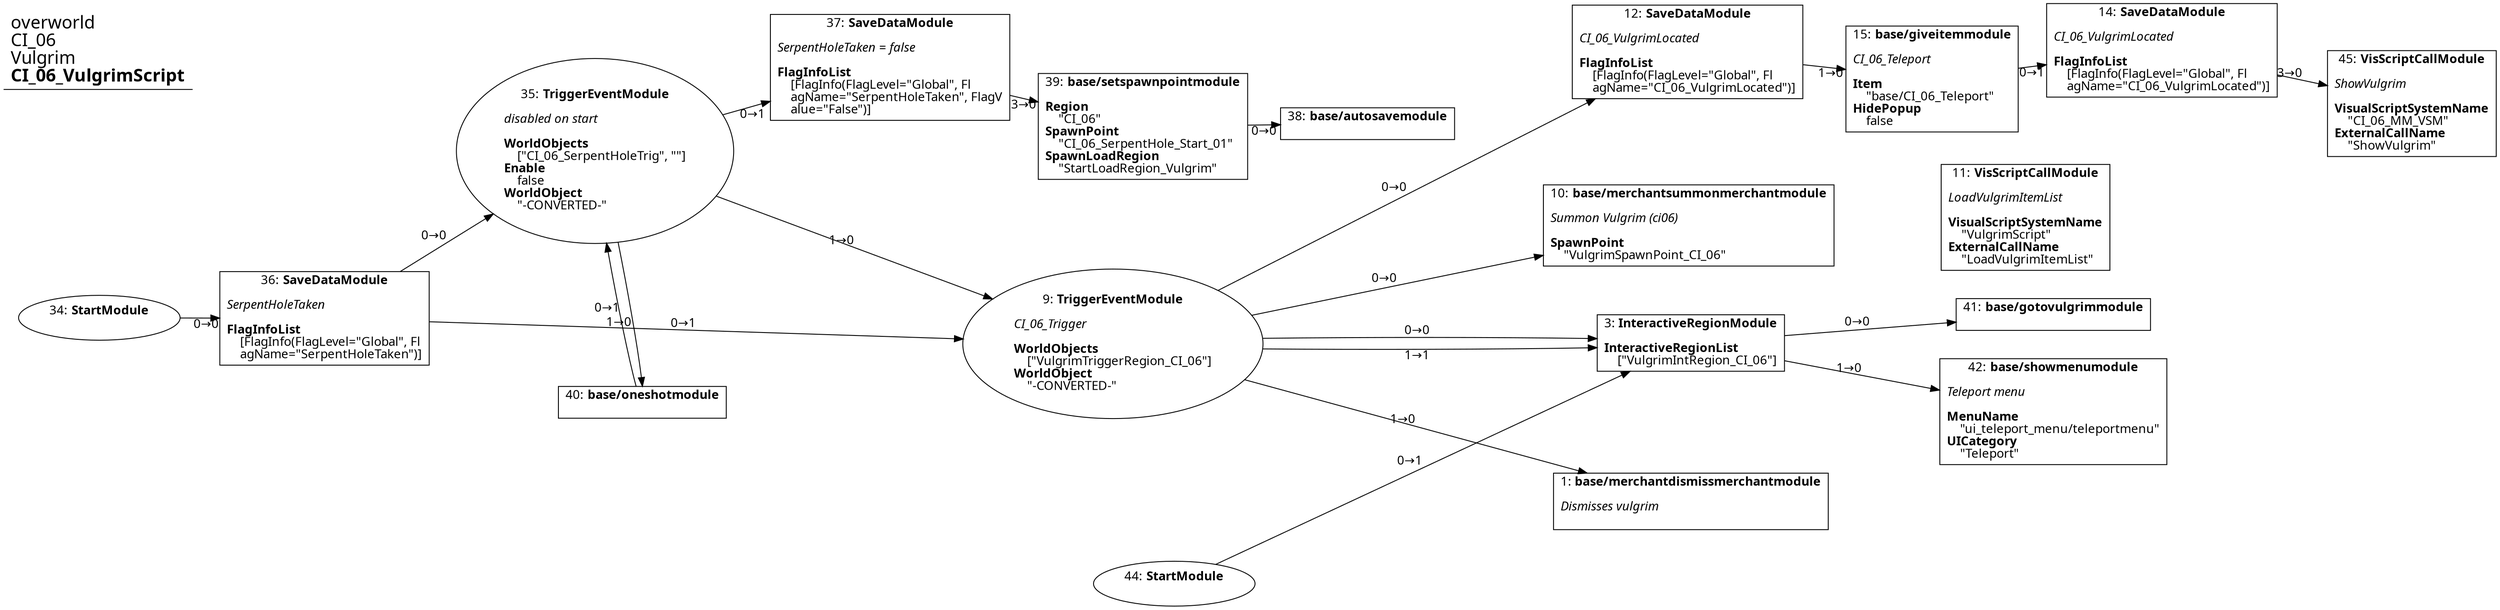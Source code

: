 digraph {
    layout = fdp;
    overlap = prism;
    sep = "+16";
    splines = spline;

    node [ shape = box ];

    graph [ fontname = "Segoe UI" ];
    node [ fontname = "Segoe UI" ];
    edge [ fontname = "Segoe UI" ];

    1 [ label = <1: <b>base/merchantdismissmerchantmodule</b><br/><br/><i>Dismisses vulgrim<br align="left"/></i><br align="left"/>> ];
    1 [ pos = "0.30800003,-0.24300002!" ];

    3 [ label = <3: <b>InteractiveRegionModule</b><br/><br/><b>InteractiveRegionList</b><br align="left"/>    [&quot;VulgrimIntRegion_CI_06&quot;]<br align="left"/>> ];
    3 [ pos = "0.30800003,-0.10300001!" ];
    3 -> 41 [ label = "0→0" ];
    3 -> 42 [ label = "1→0" ];

    9 [ label = <9: <b>TriggerEventModule</b><br/><br/><i>CI_06_Trigger<br align="left"/></i><br align="left"/><b>WorldObjects</b><br align="left"/>    [&quot;VulgrimTriggerRegion_CI_06&quot;]<br align="left"/><b>WorldObject</b><br align="left"/>    &quot;-CONVERTED-&quot;<br align="left"/>> ];
    9 [ shape = oval ]
    9 [ pos = "-0.20600002,-0.10300001!" ];
    9 -> 1 [ label = "1→0" ];
    9 -> 3 [ label = "0→0" ];
    9 -> 3 [ label = "1→1" ];
    9 -> 10 [ label = "0→0" ];
    9 -> 12 [ label = "0→0" ];

    10 [ label = <10: <b>base/merchantsummonmerchantmodule</b><br/><br/><i>Summon Vulgrim (ci06)<br align="left"/></i><br align="left"/><b>SpawnPoint</b><br align="left"/>    &quot;VulgrimSpawnPoint_CI_06&quot;<br align="left"/>> ];
    10 [ pos = "0.307,0.001!" ];

    11 [ label = <11: <b>VisScriptCallModule</b><br/><br/><i>LoadVulgrimItemList<br align="left"/></i><br align="left"/><b>VisualScriptSystemName</b><br align="left"/>    &quot;VulgrimScript&quot;<br align="left"/><b>ExternalCallName</b><br align="left"/>    &quot;LoadVulgrimItemList&quot;<br align="left"/>> ];
    11 [ pos = "0.606,0.001!" ];

    12 [ label = <12: <b>SaveDataModule</b><br/><br/><i>CI_06_VulgrimLocated<br align="left"/></i><br align="left"/><b>FlagInfoList</b><br align="left"/>    [FlagInfo(FlagLevel=&quot;Global&quot;, Fl<br align="left"/>    agName=&quot;CI_06_VulgrimLocated&quot;)]<br align="left"/>> ];
    12 [ pos = "0.307,0.155!" ];
    12 -> 15 [ label = "1→0" ];

    14 [ label = <14: <b>SaveDataModule</b><br/><br/><i>CI_06_VulgrimLocated<br align="left"/></i><br align="left"/><b>FlagInfoList</b><br align="left"/>    [FlagInfo(FlagLevel=&quot;Global&quot;, Fl<br align="left"/>    agName=&quot;CI_06_VulgrimLocated&quot;)]<br align="left"/>> ];
    14 [ pos = "0.71500003,0.155!" ];
    14 -> 45 [ label = "3→0" ];

    15 [ label = <15: <b>base/giveitemmodule</b><br/><br/><i>CI_06_Teleport<br align="left"/></i><br align="left"/><b>Item</b><br align="left"/>    &quot;base/CI_06_Teleport&quot;<br align="left"/><b>HidePopup</b><br align="left"/>    false<br align="left"/>> ];
    15 [ pos = "0.531,0.132!" ];
    15 -> 14 [ label = "0→1" ];

    34 [ label = <34: <b>StartModule</b><br/><br/>> ];
    34 [ shape = oval ]
    34 [ pos = "-1.0990001,-0.080000006!" ];
    34 -> 36 [ label = "0→0" ];

    35 [ label = <35: <b>TriggerEventModule</b><br/><br/><i>disabled on start<br align="left"/></i><br align="left"/><b>WorldObjects</b><br align="left"/>    [&quot;CI_06_SerpentHoleTrig&quot;, &quot;&quot;]<br align="left"/><b>Enable</b><br align="left"/>    false<br align="left"/><b>WorldObject</b><br align="left"/>    &quot;-CONVERTED-&quot;<br align="left"/>> ];
    35 [ shape = oval ]
    35 [ pos = "-0.66300005,0.066!" ];
    35 -> 37 [ label = "0→1" ];
    35 -> 40 [ label = "1→0" ];
    35 -> 9 [ label = "1→0" ];

    36 [ label = <36: <b>SaveDataModule</b><br/><br/><i>SerpentHoleTaken<br align="left"/></i><br align="left"/><b>FlagInfoList</b><br align="left"/>    [FlagInfo(FlagLevel=&quot;Global&quot;, Fl<br align="left"/>    agName=&quot;SerpentHoleTaken&quot;)]<br align="left"/>> ];
    36 [ pos = "-0.89900005,-0.080000006!" ];
    36 -> 35 [ label = "0→0" ];
    36 -> 9 [ label = "0→1" ];

    37 [ label = <37: <b>SaveDataModule</b><br/><br/><i>SerpentHoleTaken = false<br align="left"/></i><br align="left"/><b>FlagInfoList</b><br align="left"/>    [FlagInfo(FlagLevel=&quot;Global&quot;, Fl<br align="left"/>    agName=&quot;SerpentHoleTaken&quot;, FlagV<br align="left"/>    alue=&quot;False&quot;)]<br align="left"/>> ];
    37 [ pos = "-0.38700002,0.13800001!" ];
    37 -> 39 [ label = "3→0" ];

    38 [ label = <38: <b>base/autosavemodule</b><br/><br/>> ];
    38 [ pos = "0.019000001,0.09200001!" ];

    39 [ label = <39: <b>base/setspawnpointmodule</b><br/><br/><b>Region</b><br align="left"/>    &quot;CI_06&quot;<br align="left"/><b>SpawnPoint</b><br align="left"/>    &quot;CI_06_SerpentHole_Start_01&quot;<br align="left"/><b>SpawnLoadRegion</b><br align="left"/>    &quot;StartLoadRegion_Vulgrim&quot;<br align="left"/>> ];
    39 [ pos = "-0.19000001,0.09200001!" ];
    39 -> 38 [ label = "0→0" ];

    40 [ label = <40: <b>base/oneshotmodule</b><br/><br/>> ];
    40 [ pos = "-0.61800003,-0.156!" ];
    40 -> 35 [ label = "0→1" ];

    41 [ label = <41: <b>base/gotovulgrimmodule</b><br/><br/>> ];
    41 [ pos = "0.628,-0.076000005!" ];

    42 [ label = <42: <b>base/showmenumodule</b><br/><br/><i>Teleport menu<br align="left"/></i><br align="left"/><b>MenuName</b><br align="left"/>    &quot;ui_teleport_menu/teleportmenu&quot;<br align="left"/><b>UICategory</b><br align="left"/>    &quot;Teleport&quot;<br align="left"/>> ];
    42 [ pos = "0.628,-0.16000001!" ];

    44 [ label = <44: <b>StartModule</b><br/><br/>> ];
    44 [ shape = oval ]
    44 [ pos = "-0.149,-0.316!" ];
    44 -> 3 [ label = "0→1" ];

    45 [ label = <45: <b>VisScriptCallModule</b><br/><br/><i>ShowVulgrim<br align="left"/></i><br align="left"/><b>VisualScriptSystemName</b><br align="left"/>    &quot;CI_06_MM_VSM&quot;<br align="left"/><b>ExternalCallName</b><br align="left"/>    &quot;ShowVulgrim&quot;<br align="left"/>> ];
    45 [ pos = "0.94000006,0.109000005!" ];

    title [ pos = "-1.1,0.156!" ];
    title [ shape = underline ];
    title [ label = <<font point-size="20">overworld<br align="left"/>CI_06<br align="left"/>Vulgrim<br align="left"/><b>CI_06_VulgrimScript</b><br align="left"/></font>> ];
}
